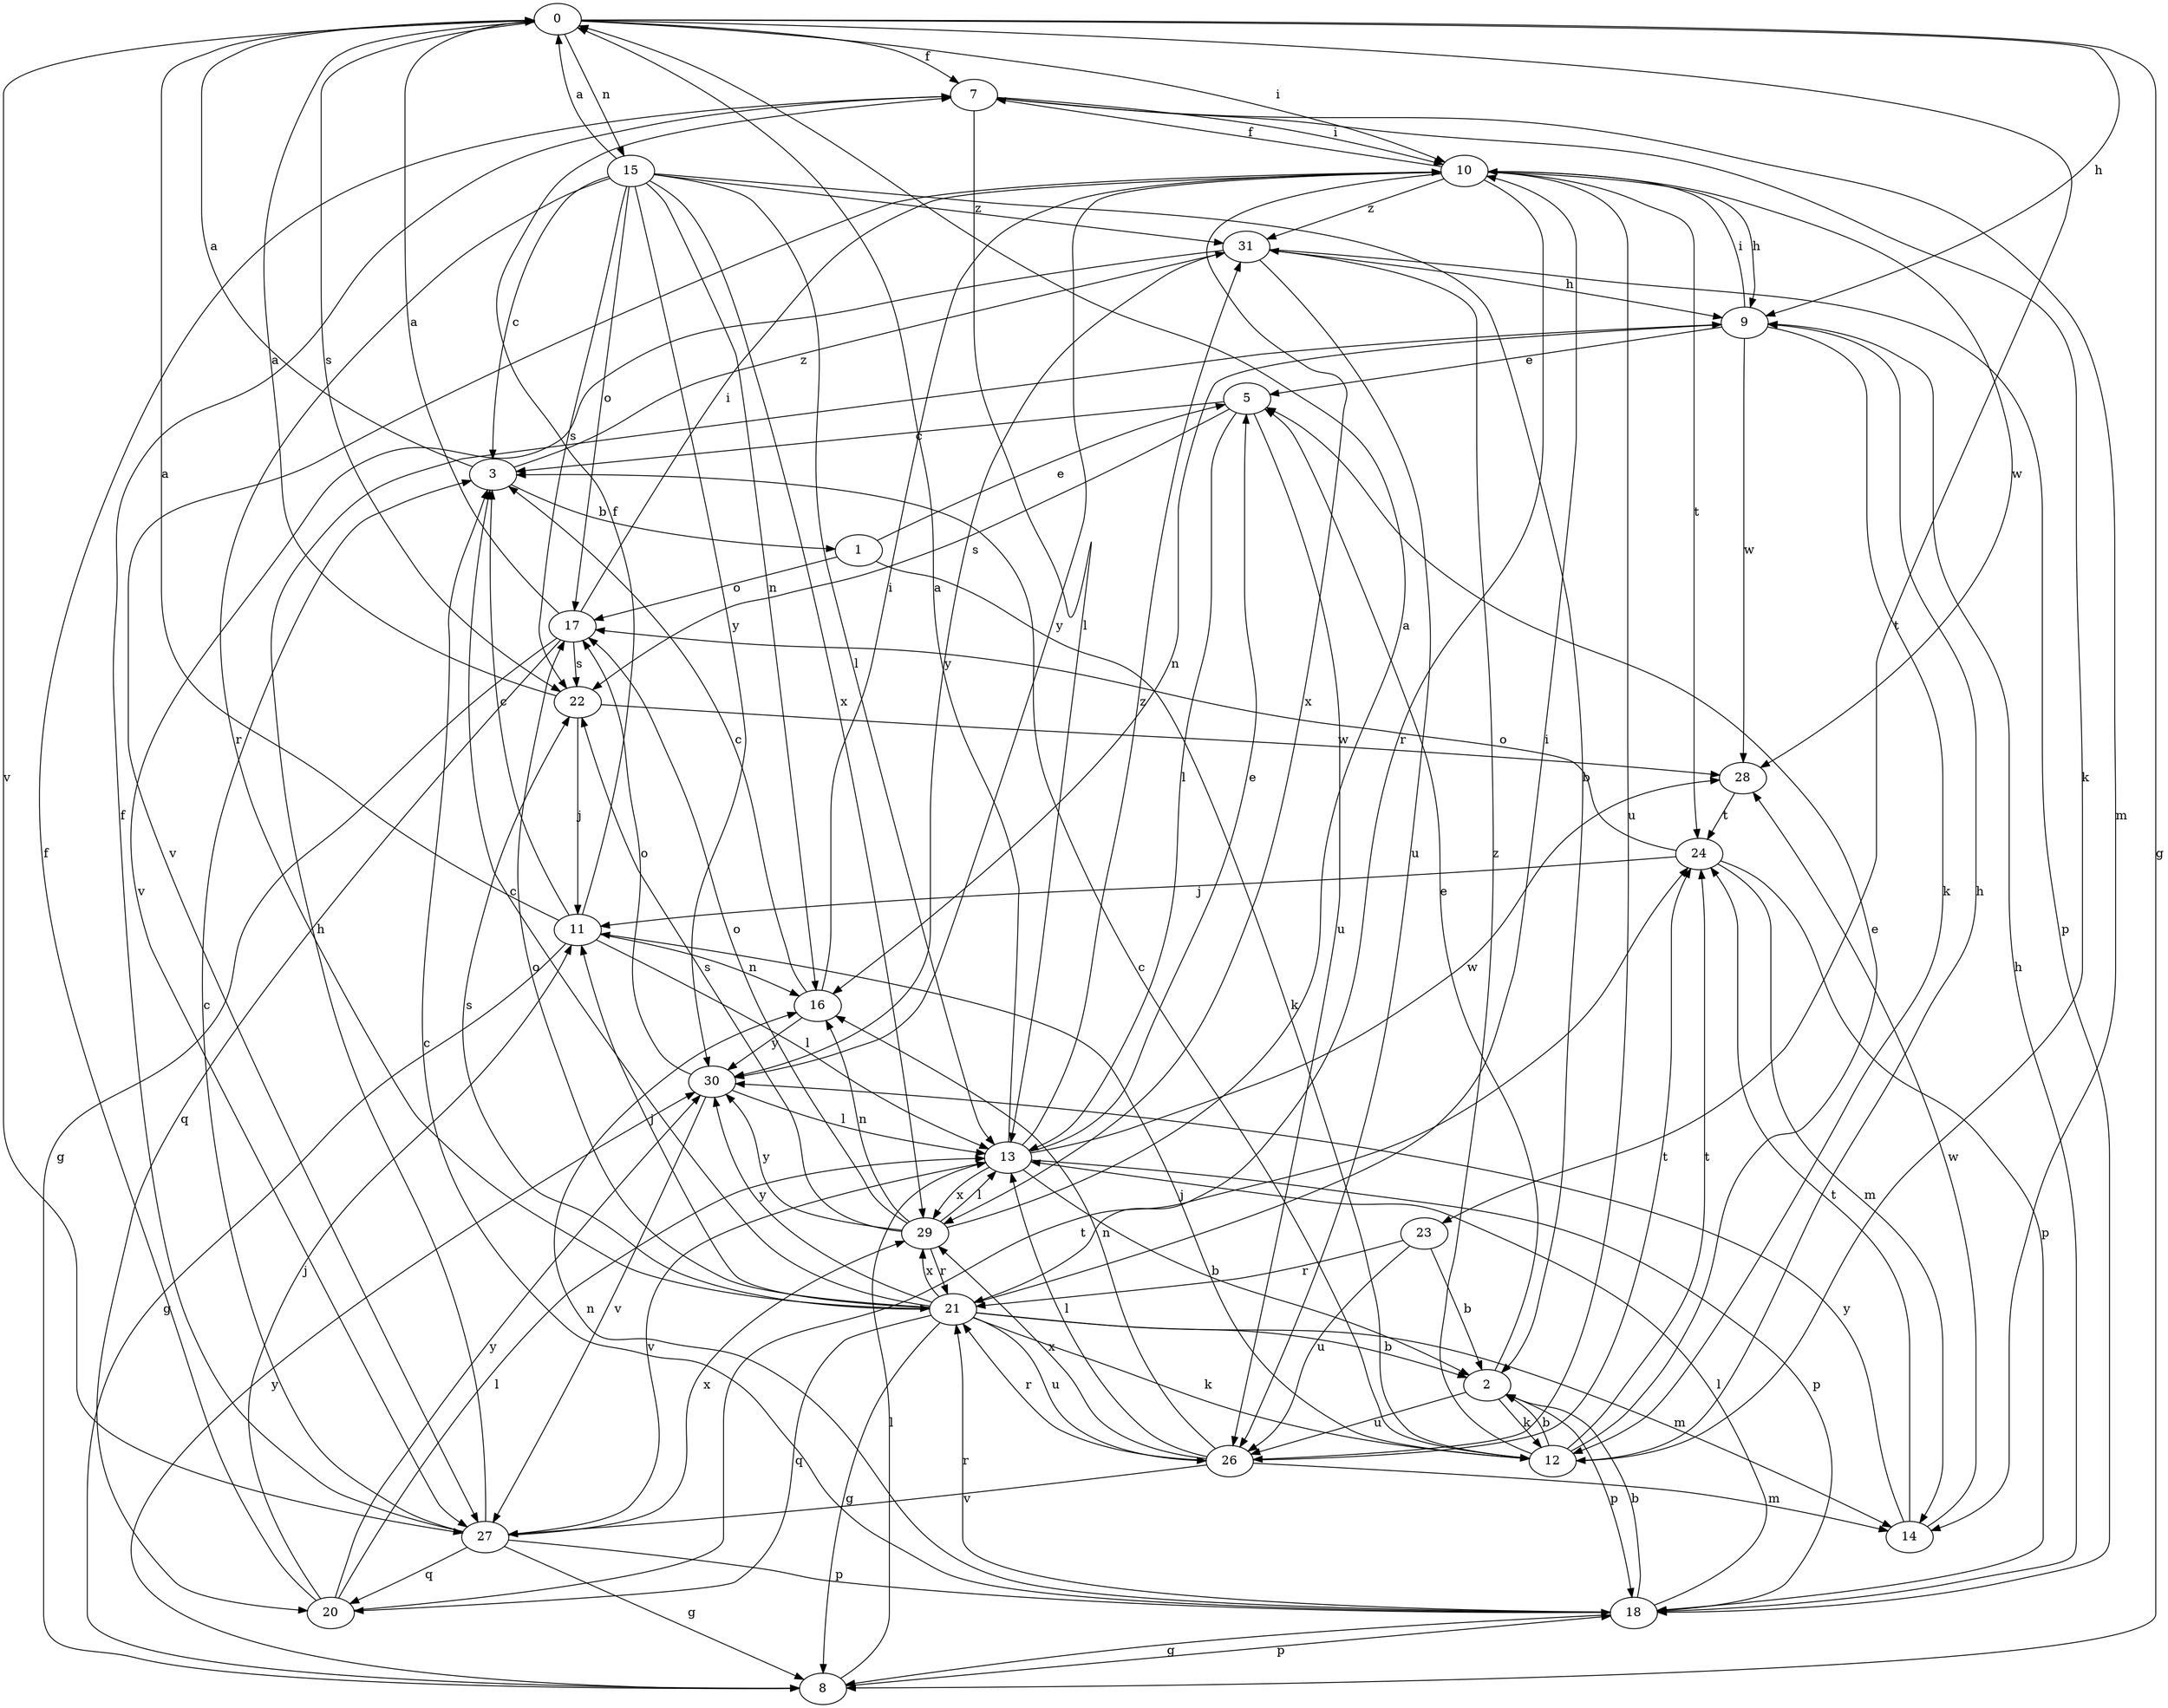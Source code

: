 strict digraph  {
0;
1;
2;
3;
5;
7;
8;
9;
10;
11;
12;
13;
14;
15;
16;
17;
18;
20;
21;
22;
23;
24;
26;
27;
28;
29;
30;
31;
0 -> 7  [label=f];
0 -> 8  [label=g];
0 -> 9  [label=h];
0 -> 10  [label=i];
0 -> 15  [label=n];
0 -> 22  [label=s];
0 -> 23  [label=t];
0 -> 27  [label=v];
1 -> 5  [label=e];
1 -> 12  [label=k];
1 -> 17  [label=o];
2 -> 5  [label=e];
2 -> 12  [label=k];
2 -> 18  [label=p];
2 -> 26  [label=u];
3 -> 0  [label=a];
3 -> 1  [label=b];
3 -> 31  [label=z];
5 -> 3  [label=c];
5 -> 13  [label=l];
5 -> 22  [label=s];
5 -> 26  [label=u];
7 -> 10  [label=i];
7 -> 12  [label=k];
7 -> 13  [label=l];
7 -> 14  [label=m];
8 -> 13  [label=l];
8 -> 18  [label=p];
8 -> 30  [label=y];
9 -> 5  [label=e];
9 -> 10  [label=i];
9 -> 12  [label=k];
9 -> 16  [label=n];
9 -> 28  [label=w];
10 -> 7  [label=f];
10 -> 9  [label=h];
10 -> 21  [label=r];
10 -> 24  [label=t];
10 -> 26  [label=u];
10 -> 27  [label=v];
10 -> 28  [label=w];
10 -> 29  [label=x];
10 -> 30  [label=y];
10 -> 31  [label=z];
11 -> 0  [label=a];
11 -> 3  [label=c];
11 -> 7  [label=f];
11 -> 8  [label=g];
11 -> 13  [label=l];
11 -> 16  [label=n];
12 -> 2  [label=b];
12 -> 3  [label=c];
12 -> 5  [label=e];
12 -> 9  [label=h];
12 -> 11  [label=j];
12 -> 24  [label=t];
12 -> 31  [label=z];
13 -> 0  [label=a];
13 -> 2  [label=b];
13 -> 5  [label=e];
13 -> 18  [label=p];
13 -> 27  [label=v];
13 -> 28  [label=w];
13 -> 29  [label=x];
13 -> 31  [label=z];
14 -> 24  [label=t];
14 -> 28  [label=w];
14 -> 30  [label=y];
15 -> 0  [label=a];
15 -> 2  [label=b];
15 -> 3  [label=c];
15 -> 13  [label=l];
15 -> 16  [label=n];
15 -> 17  [label=o];
15 -> 21  [label=r];
15 -> 22  [label=s];
15 -> 29  [label=x];
15 -> 30  [label=y];
15 -> 31  [label=z];
16 -> 3  [label=c];
16 -> 10  [label=i];
16 -> 30  [label=y];
17 -> 0  [label=a];
17 -> 8  [label=g];
17 -> 10  [label=i];
17 -> 20  [label=q];
17 -> 22  [label=s];
18 -> 2  [label=b];
18 -> 3  [label=c];
18 -> 8  [label=g];
18 -> 9  [label=h];
18 -> 13  [label=l];
18 -> 16  [label=n];
18 -> 21  [label=r];
20 -> 7  [label=f];
20 -> 11  [label=j];
20 -> 13  [label=l];
20 -> 24  [label=t];
20 -> 30  [label=y];
21 -> 2  [label=b];
21 -> 3  [label=c];
21 -> 8  [label=g];
21 -> 10  [label=i];
21 -> 11  [label=j];
21 -> 12  [label=k];
21 -> 14  [label=m];
21 -> 17  [label=o];
21 -> 20  [label=q];
21 -> 22  [label=s];
21 -> 26  [label=u];
21 -> 29  [label=x];
21 -> 30  [label=y];
22 -> 0  [label=a];
22 -> 11  [label=j];
22 -> 28  [label=w];
23 -> 2  [label=b];
23 -> 21  [label=r];
23 -> 26  [label=u];
24 -> 11  [label=j];
24 -> 14  [label=m];
24 -> 17  [label=o];
24 -> 18  [label=p];
26 -> 13  [label=l];
26 -> 14  [label=m];
26 -> 16  [label=n];
26 -> 21  [label=r];
26 -> 24  [label=t];
26 -> 27  [label=v];
26 -> 29  [label=x];
27 -> 3  [label=c];
27 -> 7  [label=f];
27 -> 8  [label=g];
27 -> 9  [label=h];
27 -> 18  [label=p];
27 -> 20  [label=q];
27 -> 29  [label=x];
28 -> 24  [label=t];
29 -> 0  [label=a];
29 -> 13  [label=l];
29 -> 16  [label=n];
29 -> 17  [label=o];
29 -> 21  [label=r];
29 -> 22  [label=s];
29 -> 30  [label=y];
30 -> 13  [label=l];
30 -> 17  [label=o];
30 -> 27  [label=v];
31 -> 9  [label=h];
31 -> 18  [label=p];
31 -> 26  [label=u];
31 -> 27  [label=v];
31 -> 30  [label=y];
}
